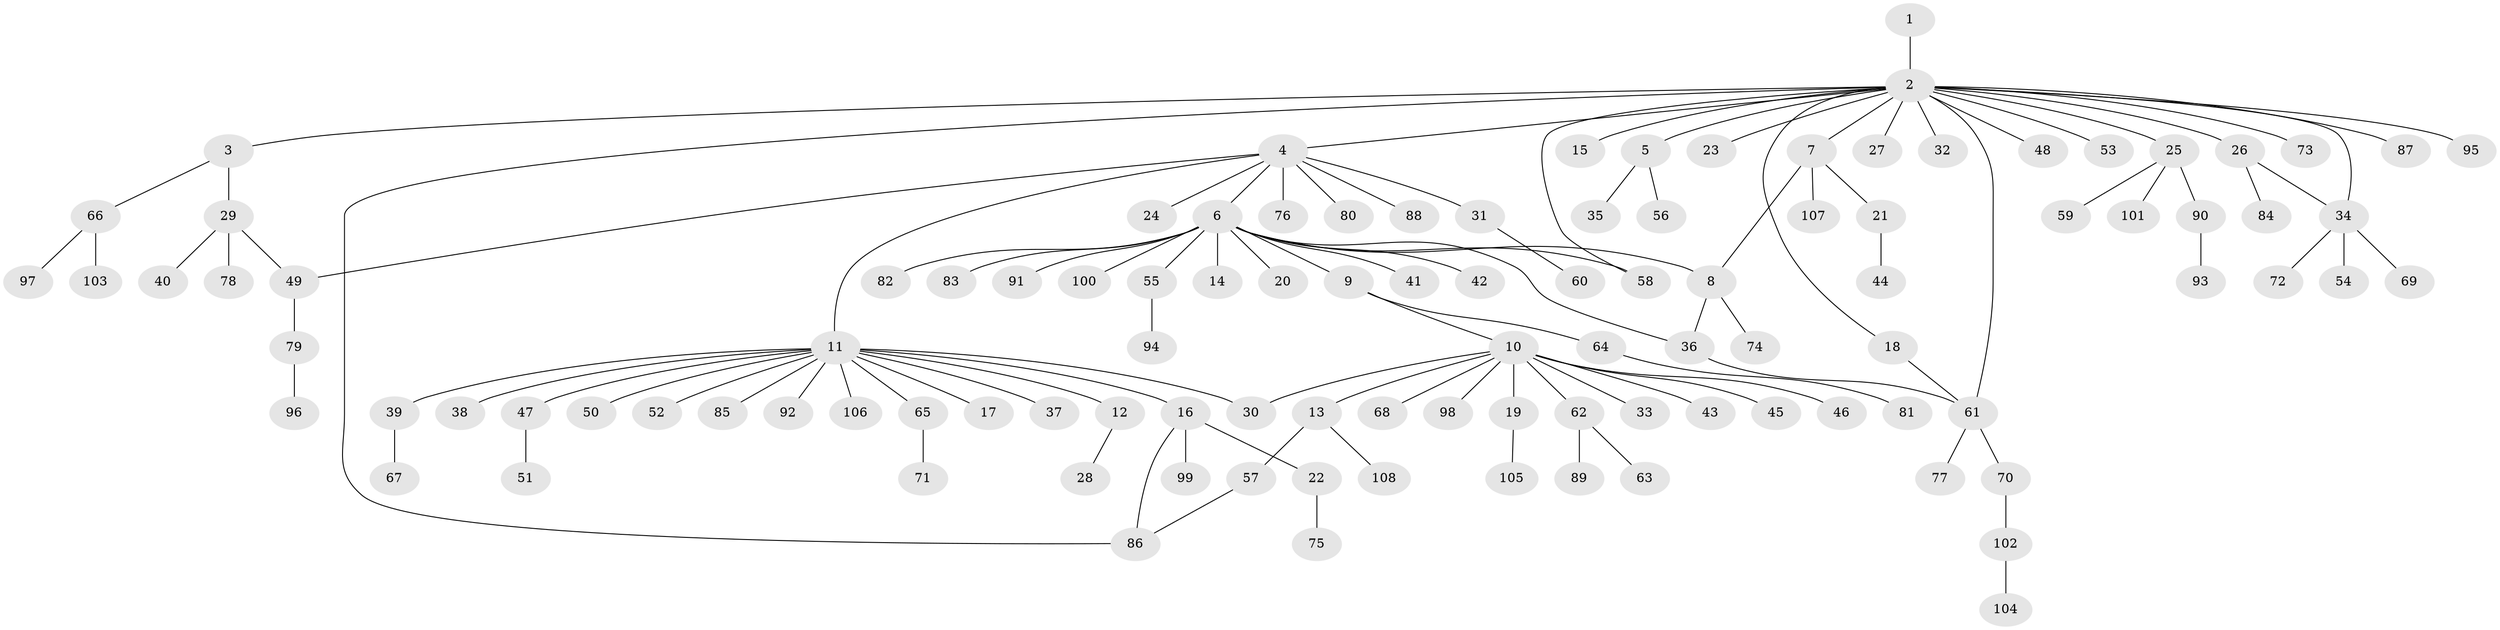 // coarse degree distribution, {1: 0.7195121951219512, 20: 0.012195121951219513, 5: 0.012195121951219513, 21: 0.012195121951219513, 2: 0.08536585365853659, 3: 0.0975609756097561, 11: 0.012195121951219513, 14: 0.012195121951219513, 4: 0.024390243902439025, 6: 0.012195121951219513}
// Generated by graph-tools (version 1.1) at 2025/51/02/27/25 19:51:59]
// undirected, 108 vertices, 117 edges
graph export_dot {
graph [start="1"]
  node [color=gray90,style=filled];
  1;
  2;
  3;
  4;
  5;
  6;
  7;
  8;
  9;
  10;
  11;
  12;
  13;
  14;
  15;
  16;
  17;
  18;
  19;
  20;
  21;
  22;
  23;
  24;
  25;
  26;
  27;
  28;
  29;
  30;
  31;
  32;
  33;
  34;
  35;
  36;
  37;
  38;
  39;
  40;
  41;
  42;
  43;
  44;
  45;
  46;
  47;
  48;
  49;
  50;
  51;
  52;
  53;
  54;
  55;
  56;
  57;
  58;
  59;
  60;
  61;
  62;
  63;
  64;
  65;
  66;
  67;
  68;
  69;
  70;
  71;
  72;
  73;
  74;
  75;
  76;
  77;
  78;
  79;
  80;
  81;
  82;
  83;
  84;
  85;
  86;
  87;
  88;
  89;
  90;
  91;
  92;
  93;
  94;
  95;
  96;
  97;
  98;
  99;
  100;
  101;
  102;
  103;
  104;
  105;
  106;
  107;
  108;
  1 -- 2;
  2 -- 3;
  2 -- 4;
  2 -- 5;
  2 -- 7;
  2 -- 15;
  2 -- 18;
  2 -- 23;
  2 -- 25;
  2 -- 26;
  2 -- 27;
  2 -- 32;
  2 -- 34;
  2 -- 48;
  2 -- 53;
  2 -- 58;
  2 -- 61;
  2 -- 73;
  2 -- 86;
  2 -- 87;
  2 -- 95;
  3 -- 29;
  3 -- 66;
  4 -- 6;
  4 -- 11;
  4 -- 24;
  4 -- 31;
  4 -- 49;
  4 -- 76;
  4 -- 80;
  4 -- 88;
  5 -- 35;
  5 -- 56;
  6 -- 8;
  6 -- 9;
  6 -- 14;
  6 -- 20;
  6 -- 36;
  6 -- 41;
  6 -- 42;
  6 -- 55;
  6 -- 58;
  6 -- 82;
  6 -- 83;
  6 -- 91;
  6 -- 100;
  7 -- 8;
  7 -- 21;
  7 -- 107;
  8 -- 36;
  8 -- 74;
  9 -- 10;
  9 -- 64;
  10 -- 13;
  10 -- 19;
  10 -- 30;
  10 -- 33;
  10 -- 43;
  10 -- 45;
  10 -- 46;
  10 -- 62;
  10 -- 68;
  10 -- 98;
  11 -- 12;
  11 -- 16;
  11 -- 17;
  11 -- 30;
  11 -- 37;
  11 -- 38;
  11 -- 39;
  11 -- 47;
  11 -- 50;
  11 -- 52;
  11 -- 65;
  11 -- 85;
  11 -- 92;
  11 -- 106;
  12 -- 28;
  13 -- 57;
  13 -- 108;
  16 -- 22;
  16 -- 86;
  16 -- 99;
  18 -- 61;
  19 -- 105;
  21 -- 44;
  22 -- 75;
  25 -- 59;
  25 -- 90;
  25 -- 101;
  26 -- 34;
  26 -- 84;
  29 -- 40;
  29 -- 49;
  29 -- 78;
  31 -- 60;
  34 -- 54;
  34 -- 69;
  34 -- 72;
  36 -- 61;
  39 -- 67;
  47 -- 51;
  49 -- 79;
  55 -- 94;
  57 -- 86;
  61 -- 70;
  61 -- 77;
  62 -- 63;
  62 -- 89;
  64 -- 81;
  65 -- 71;
  66 -- 97;
  66 -- 103;
  70 -- 102;
  79 -- 96;
  90 -- 93;
  102 -- 104;
}
